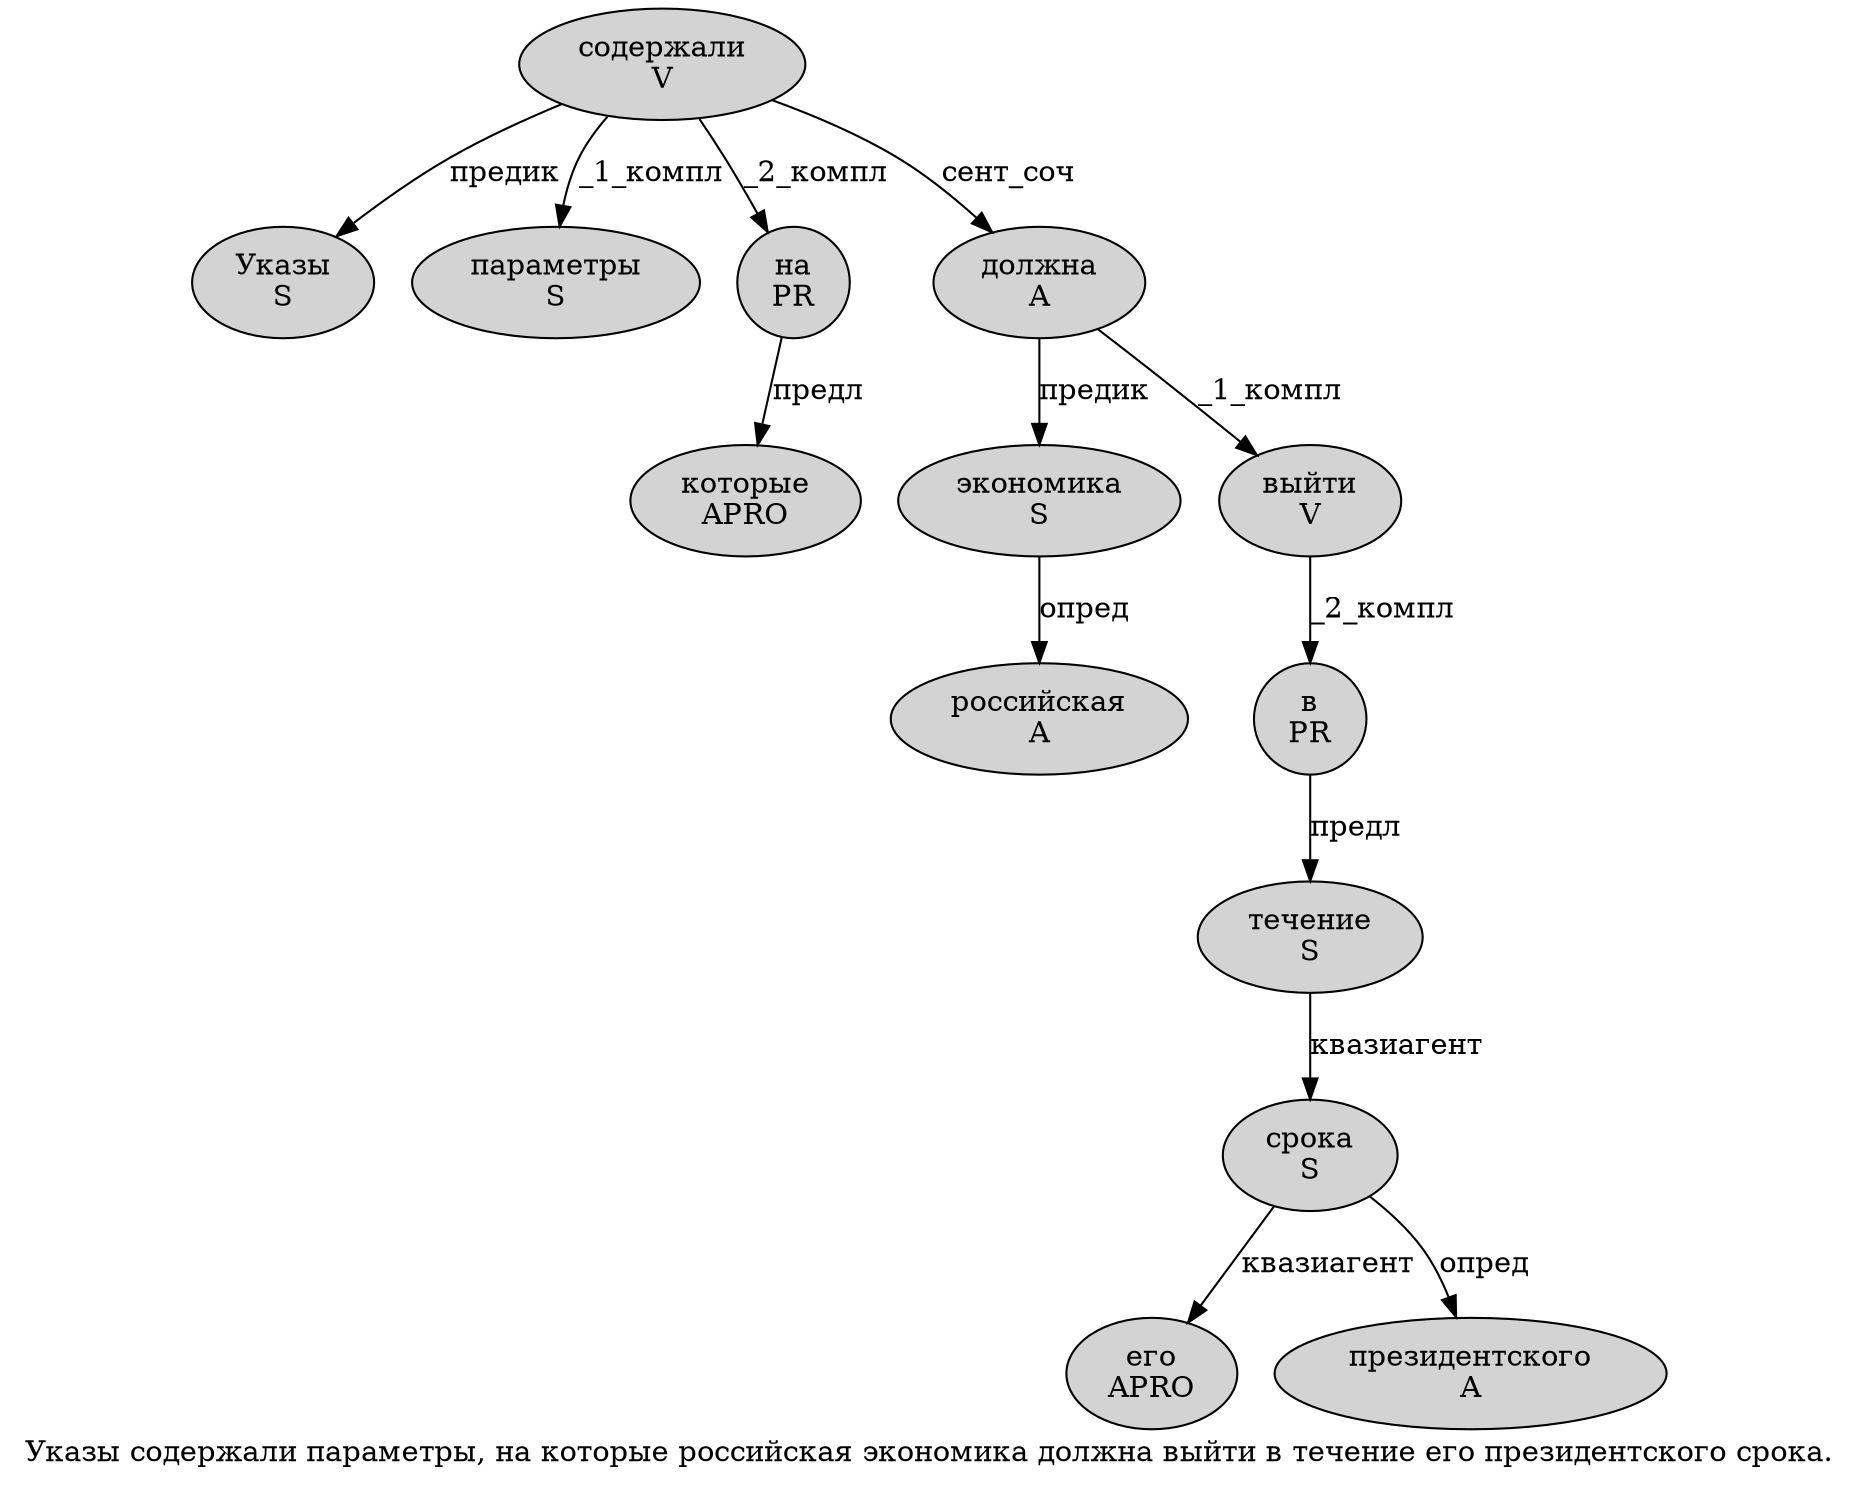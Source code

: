 digraph SENTENCE_1159 {
	graph [label="Указы содержали параметры, на которые российская экономика должна выйти в течение его президентского срока."]
	node [style=filled]
		0 [label="Указы
S" color="" fillcolor=lightgray penwidth=1 shape=ellipse]
		1 [label="содержали
V" color="" fillcolor=lightgray penwidth=1 shape=ellipse]
		2 [label="параметры
S" color="" fillcolor=lightgray penwidth=1 shape=ellipse]
		4 [label="на
PR" color="" fillcolor=lightgray penwidth=1 shape=ellipse]
		5 [label="которые
APRO" color="" fillcolor=lightgray penwidth=1 shape=ellipse]
		6 [label="российская
A" color="" fillcolor=lightgray penwidth=1 shape=ellipse]
		7 [label="экономика
S" color="" fillcolor=lightgray penwidth=1 shape=ellipse]
		8 [label="должна
A" color="" fillcolor=lightgray penwidth=1 shape=ellipse]
		9 [label="выйти
V" color="" fillcolor=lightgray penwidth=1 shape=ellipse]
		10 [label="в
PR" color="" fillcolor=lightgray penwidth=1 shape=ellipse]
		11 [label="течение
S" color="" fillcolor=lightgray penwidth=1 shape=ellipse]
		12 [label="его
APRO" color="" fillcolor=lightgray penwidth=1 shape=ellipse]
		13 [label="президентского
A" color="" fillcolor=lightgray penwidth=1 shape=ellipse]
		14 [label="срока
S" color="" fillcolor=lightgray penwidth=1 shape=ellipse]
			8 -> 7 [label="предик"]
			8 -> 9 [label="_1_компл"]
			14 -> 12 [label="квазиагент"]
			14 -> 13 [label="опред"]
			10 -> 11 [label="предл"]
			11 -> 14 [label="квазиагент"]
			4 -> 5 [label="предл"]
			7 -> 6 [label="опред"]
			1 -> 0 [label="предик"]
			1 -> 2 [label="_1_компл"]
			1 -> 4 [label="_2_компл"]
			1 -> 8 [label="сент_соч"]
			9 -> 10 [label="_2_компл"]
}